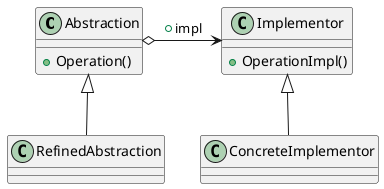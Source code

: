 @startuml

abstract class Abstraction
interface Implementor
class RefinedAbstraction
class ConcreteImplementor

Abstraction o-right-> Implementor : "+impl"
RefinedAbstraction -up-|> Abstraction
ConcreteImplementor -up-|> Implementor

class Abstraction {
    +Operation()
}

class Implementor {
    +OperationImpl()
}

@enduml
